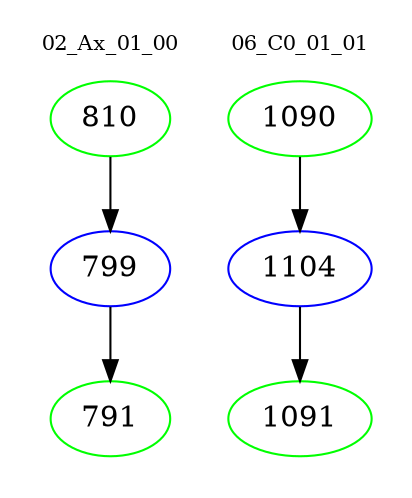 digraph{
subgraph cluster_0 {
color = white
label = "02_Ax_01_00";
fontsize=10;
T0_810 [label="810", color="green"]
T0_810 -> T0_799 [color="black"]
T0_799 [label="799", color="blue"]
T0_799 -> T0_791 [color="black"]
T0_791 [label="791", color="green"]
}
subgraph cluster_1 {
color = white
label = "06_C0_01_01";
fontsize=10;
T1_1090 [label="1090", color="green"]
T1_1090 -> T1_1104 [color="black"]
T1_1104 [label="1104", color="blue"]
T1_1104 -> T1_1091 [color="black"]
T1_1091 [label="1091", color="green"]
}
}
